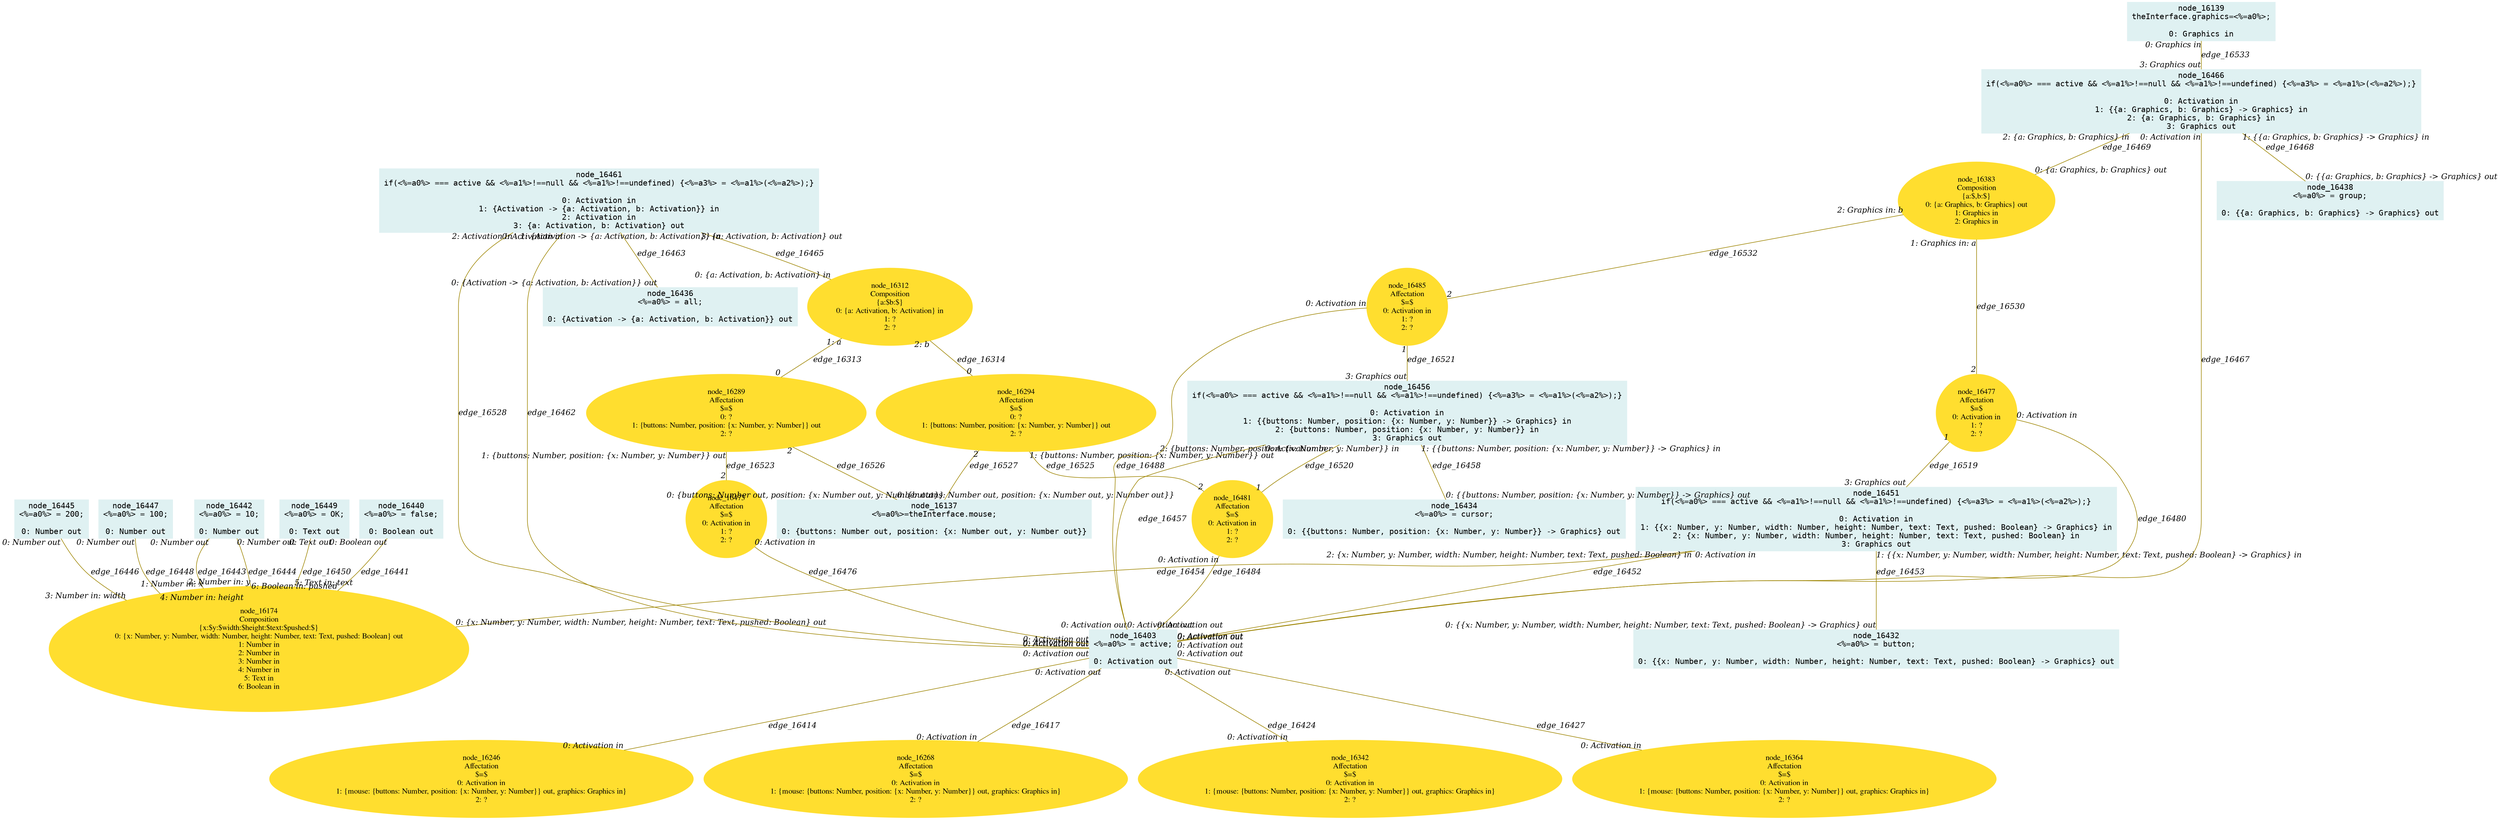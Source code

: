 digraph g{node_16137 [shape="box", style="filled", color="#dff1f2", fontname="Courier", label="node_16137
<%=a0%>=theInterface.mouse;

0: {buttons: Number out, position: {x: Number out, y: Number out}}" ]
node_16139 [shape="box", style="filled", color="#dff1f2", fontname="Courier", label="node_16139
theInterface.graphics=<%=a0%>;

0: Graphics in" ]
node_16174 [shape="ellipse", style="filled", color="#ffde2f", fontname="Times", label="node_16174
Composition
{x:$y:$width:$height:$text:$pushed:$}
0: {x: Number, y: Number, width: Number, height: Number, text: Text, pushed: Boolean} out
1: Number in
2: Number in
3: Number in
4: Number in
5: Text in
6: Boolean in" ]
node_16246 [shape="ellipse", style="filled", color="#ffde2f", fontname="Times", label="node_16246
Affectation
$=$
0: Activation in
1: {mouse: {buttons: Number, position: {x: Number, y: Number}} out, graphics: Graphics in}
2: ?" ]
node_16268 [shape="ellipse", style="filled", color="#ffde2f", fontname="Times", label="node_16268
Affectation
$=$
0: Activation in
1: {mouse: {buttons: Number, position: {x: Number, y: Number}} out, graphics: Graphics in}
2: ?" ]
node_16289 [shape="ellipse", style="filled", color="#ffde2f", fontname="Times", label="node_16289
Affectation
$=$
0: ?
1: {buttons: Number, position: {x: Number, y: Number}} out
2: ?" ]
node_16294 [shape="ellipse", style="filled", color="#ffde2f", fontname="Times", label="node_16294
Affectation
$=$
0: ?
1: {buttons: Number, position: {x: Number, y: Number}} out
2: ?" ]
node_16312 [shape="ellipse", style="filled", color="#ffde2f", fontname="Times", label="node_16312
Composition
{a:$b:$}
0: {a: Activation, b: Activation} in
1: ?
2: ?" ]
node_16342 [shape="ellipse", style="filled", color="#ffde2f", fontname="Times", label="node_16342
Affectation
$=$
0: Activation in
1: {mouse: {buttons: Number, position: {x: Number, y: Number}} out, graphics: Graphics in}
2: ?" ]
node_16364 [shape="ellipse", style="filled", color="#ffde2f", fontname="Times", label="node_16364
Affectation
$=$
0: Activation in
1: {mouse: {buttons: Number, position: {x: Number, y: Number}} out, graphics: Graphics in}
2: ?" ]
node_16383 [shape="ellipse", style="filled", color="#ffde2f", fontname="Times", label="node_16383
Composition
{a:$,b:$}
0: {a: Graphics, b: Graphics} out
1: Graphics in
2: Graphics in" ]
node_16403 [shape="box", style="filled", color="#dff1f2", fontname="Courier", label="node_16403
<%=a0%> = active;

0: Activation out" ]
node_16432 [shape="box", style="filled", color="#dff1f2", fontname="Courier", label="node_16432
<%=a0%> = button;

0: {{x: Number, y: Number, width: Number, height: Number, text: Text, pushed: Boolean} -> Graphics} out" ]
node_16434 [shape="box", style="filled", color="#dff1f2", fontname="Courier", label="node_16434
<%=a0%> = cursor;

0: {{buttons: Number, position: {x: Number, y: Number}} -> Graphics} out" ]
node_16436 [shape="box", style="filled", color="#dff1f2", fontname="Courier", label="node_16436
<%=a0%> = all;

0: {Activation -> {a: Activation, b: Activation}} out" ]
node_16438 [shape="box", style="filled", color="#dff1f2", fontname="Courier", label="node_16438
<%=a0%> = group;

0: {{a: Graphics, b: Graphics} -> Graphics} out" ]
node_16440 [shape="box", style="filled", color="#dff1f2", fontname="Courier", label="node_16440
<%=a0%> = false;

0: Boolean out" ]
node_16442 [shape="box", style="filled", color="#dff1f2", fontname="Courier", label="node_16442
<%=a0%> = 10;

0: Number out" ]
node_16445 [shape="box", style="filled", color="#dff1f2", fontname="Courier", label="node_16445
<%=a0%> = 200;

0: Number out" ]
node_16447 [shape="box", style="filled", color="#dff1f2", fontname="Courier", label="node_16447
<%=a0%> = 100;

0: Number out" ]
node_16449 [shape="box", style="filled", color="#dff1f2", fontname="Courier", label="node_16449
<%=a0%> = OK;

0: Text out" ]
node_16451 [shape="box", style="filled", color="#dff1f2", fontname="Courier", label="node_16451
if(<%=a0%> === active && <%=a1%>!==null && <%=a1%>!==undefined) {<%=a3%> = <%=a1%>(<%=a2%>);}

0: Activation in
1: {{x: Number, y: Number, width: Number, height: Number, text: Text, pushed: Boolean} -> Graphics} in
2: {x: Number, y: Number, width: Number, height: Number, text: Text, pushed: Boolean} in
3: Graphics out" ]
node_16456 [shape="box", style="filled", color="#dff1f2", fontname="Courier", label="node_16456
if(<%=a0%> === active && <%=a1%>!==null && <%=a1%>!==undefined) {<%=a3%> = <%=a1%>(<%=a2%>);}

0: Activation in
1: {{buttons: Number, position: {x: Number, y: Number}} -> Graphics} in
2: {buttons: Number, position: {x: Number, y: Number}} in
3: Graphics out" ]
node_16461 [shape="box", style="filled", color="#dff1f2", fontname="Courier", label="node_16461
if(<%=a0%> === active && <%=a1%>!==null && <%=a1%>!==undefined) {<%=a3%> = <%=a1%>(<%=a2%>);}

0: Activation in
1: {Activation -> {a: Activation, b: Activation}} in
2: Activation in
3: {a: Activation, b: Activation} out" ]
node_16466 [shape="box", style="filled", color="#dff1f2", fontname="Courier", label="node_16466
if(<%=a0%> === active && <%=a1%>!==null && <%=a1%>!==undefined) {<%=a3%> = <%=a1%>(<%=a2%>);}

0: Activation in
1: {{a: Graphics, b: Graphics} -> Graphics} in
2: {a: Graphics, b: Graphics} in
3: Graphics out" ]
node_16473 [shape="ellipse", style="filled", color="#ffde2f", fontname="Times", label="node_16473
Affectation
$=$
0: Activation in
1: ?
2: ?" ]
node_16477 [shape="ellipse", style="filled", color="#ffde2f", fontname="Times", label="node_16477
Affectation
$=$
0: Activation in
1: ?
2: ?" ]
node_16481 [shape="ellipse", style="filled", color="#ffde2f", fontname="Times", label="node_16481
Affectation
$=$
0: Activation in
1: ?
2: ?" ]
node_16485 [shape="ellipse", style="filled", color="#ffde2f", fontname="Times", label="node_16485
Affectation
$=$
0: Activation in
1: ?
2: ?" ]
node_16312 -> node_16289 [dir=none, arrowHead=none, fontname="Times-Italic", arrowsize=1, color="#9d8400", label="edge_16313",  headlabel="0", taillabel="1: a" ]
node_16312 -> node_16294 [dir=none, arrowHead=none, fontname="Times-Italic", arrowsize=1, color="#9d8400", label="edge_16314",  headlabel="0", taillabel="2: b" ]
node_16403 -> node_16246 [dir=none, arrowHead=none, fontname="Times-Italic", arrowsize=1, color="#9d8400", label="edge_16414",  headlabel="0: Activation in", taillabel="0: Activation out" ]
node_16403 -> node_16268 [dir=none, arrowHead=none, fontname="Times-Italic", arrowsize=1, color="#9d8400", label="edge_16417",  headlabel="0: Activation in", taillabel="0: Activation out" ]
node_16403 -> node_16342 [dir=none, arrowHead=none, fontname="Times-Italic", arrowsize=1, color="#9d8400", label="edge_16424",  headlabel="0: Activation in", taillabel="0: Activation out" ]
node_16403 -> node_16364 [dir=none, arrowHead=none, fontname="Times-Italic", arrowsize=1, color="#9d8400", label="edge_16427",  headlabel="0: Activation in", taillabel="0: Activation out" ]
node_16440 -> node_16174 [dir=none, arrowHead=none, fontname="Times-Italic", arrowsize=1, color="#9d8400", label="edge_16441",  headlabel="6: Boolean in: pushed", taillabel="0: Boolean out" ]
node_16442 -> node_16174 [dir=none, arrowHead=none, fontname="Times-Italic", arrowsize=1, color="#9d8400", label="edge_16443",  headlabel="1: Number in: x", taillabel="0: Number out" ]
node_16442 -> node_16174 [dir=none, arrowHead=none, fontname="Times-Italic", arrowsize=1, color="#9d8400", label="edge_16444",  headlabel="2: Number in: y", taillabel="0: Number out" ]
node_16445 -> node_16174 [dir=none, arrowHead=none, fontname="Times-Italic", arrowsize=1, color="#9d8400", label="edge_16446",  headlabel="3: Number in: width", taillabel="0: Number out" ]
node_16447 -> node_16174 [dir=none, arrowHead=none, fontname="Times-Italic", arrowsize=1, color="#9d8400", label="edge_16448",  headlabel="4: Number in: height", taillabel="0: Number out" ]
node_16449 -> node_16174 [dir=none, arrowHead=none, fontname="Times-Italic", arrowsize=1, color="#9d8400", label="edge_16450",  headlabel="5: Text in: text", taillabel="0: Text out" ]
node_16451 -> node_16403 [dir=none, arrowHead=none, fontname="Times-Italic", arrowsize=1, color="#9d8400", label="edge_16452",  headlabel="0: Activation out", taillabel="0: Activation in" ]
node_16451 -> node_16432 [dir=none, arrowHead=none, fontname="Times-Italic", arrowsize=1, color="#9d8400", label="edge_16453",  headlabel="0: {{x: Number, y: Number, width: Number, height: Number, text: Text, pushed: Boolean} -> Graphics} out", taillabel="1: {{x: Number, y: Number, width: Number, height: Number, text: Text, pushed: Boolean} -> Graphics} in" ]
node_16451 -> node_16174 [dir=none, arrowHead=none, fontname="Times-Italic", arrowsize=1, color="#9d8400", label="edge_16454",  headlabel="0: {x: Number, y: Number, width: Number, height: Number, text: Text, pushed: Boolean} out", taillabel="2: {x: Number, y: Number, width: Number, height: Number, text: Text, pushed: Boolean} in" ]
node_16456 -> node_16403 [dir=none, arrowHead=none, fontname="Times-Italic", arrowsize=1, color="#9d8400", label="edge_16457",  headlabel="0: Activation out", taillabel="0: Activation in" ]
node_16456 -> node_16434 [dir=none, arrowHead=none, fontname="Times-Italic", arrowsize=1, color="#9d8400", label="edge_16458",  headlabel="0: {{buttons: Number, position: {x: Number, y: Number}} -> Graphics} out", taillabel="1: {{buttons: Number, position: {x: Number, y: Number}} -> Graphics} in" ]
node_16461 -> node_16403 [dir=none, arrowHead=none, fontname="Times-Italic", arrowsize=1, color="#9d8400", label="edge_16462",  headlabel="0: Activation out", taillabel="0: Activation in" ]
node_16461 -> node_16436 [dir=none, arrowHead=none, fontname="Times-Italic", arrowsize=1, color="#9d8400", label="edge_16463",  headlabel="0: {Activation -> {a: Activation, b: Activation}} out", taillabel="1: {Activation -> {a: Activation, b: Activation}} in" ]
node_16461 -> node_16312 [dir=none, arrowHead=none, fontname="Times-Italic", arrowsize=1, color="#9d8400", label="edge_16465",  headlabel="0: {a: Activation, b: Activation} in", taillabel="3: {a: Activation, b: Activation} out" ]
node_16466 -> node_16403 [dir=none, arrowHead=none, fontname="Times-Italic", arrowsize=1, color="#9d8400", label="edge_16467",  headlabel="0: Activation out", taillabel="0: Activation in" ]
node_16466 -> node_16438 [dir=none, arrowHead=none, fontname="Times-Italic", arrowsize=1, color="#9d8400", label="edge_16468",  headlabel="0: {{a: Graphics, b: Graphics} -> Graphics} out", taillabel="1: {{a: Graphics, b: Graphics} -> Graphics} in" ]
node_16466 -> node_16383 [dir=none, arrowHead=none, fontname="Times-Italic", arrowsize=1, color="#9d8400", label="edge_16469",  headlabel="0: {a: Graphics, b: Graphics} out", taillabel="2: {a: Graphics, b: Graphics} in" ]
node_16473 -> node_16403 [dir=none, arrowHead=none, fontname="Times-Italic", arrowsize=1, color="#9d8400", label="edge_16476",  headlabel="0: Activation out", taillabel="0: Activation in" ]
node_16477 -> node_16403 [dir=none, arrowHead=none, fontname="Times-Italic", arrowsize=1, color="#9d8400", label="edge_16480",  headlabel="0: Activation out", taillabel="0: Activation in" ]
node_16481 -> node_16403 [dir=none, arrowHead=none, fontname="Times-Italic", arrowsize=1, color="#9d8400", label="edge_16484",  headlabel="0: Activation out", taillabel="0: Activation in" ]
node_16485 -> node_16403 [dir=none, arrowHead=none, fontname="Times-Italic", arrowsize=1, color="#9d8400", label="edge_16488",  headlabel="0: Activation out", taillabel="0: Activation in" ]
node_16477 -> node_16451 [dir=none, arrowHead=none, fontname="Times-Italic", arrowsize=1, color="#9d8400", label="edge_16519",  headlabel="3: Graphics out", taillabel="1" ]
node_16456 -> node_16481 [dir=none, arrowHead=none, fontname="Times-Italic", arrowsize=1, color="#9d8400", label="edge_16520",  headlabel="1", taillabel="2: {buttons: Number, position: {x: Number, y: Number}} in" ]
node_16485 -> node_16456 [dir=none, arrowHead=none, fontname="Times-Italic", arrowsize=1, color="#9d8400", label="edge_16521",  headlabel="3: Graphics out", taillabel="1" ]
node_16289 -> node_16473 [dir=none, arrowHead=none, fontname="Times-Italic", arrowsize=1, color="#9d8400", label="edge_16523",  headlabel="2", taillabel="1: {buttons: Number, position: {x: Number, y: Number}} out" ]
node_16294 -> node_16481 [dir=none, arrowHead=none, fontname="Times-Italic", arrowsize=1, color="#9d8400", label="edge_16525",  headlabel="2", taillabel="1: {buttons: Number, position: {x: Number, y: Number}} out" ]
node_16289 -> node_16137 [dir=none, arrowHead=none, fontname="Times-Italic", arrowsize=1, color="#9d8400", label="edge_16526",  headlabel="0: {buttons: Number out, position: {x: Number out, y: Number out}}", taillabel="2" ]
node_16294 -> node_16137 [dir=none, arrowHead=none, fontname="Times-Italic", arrowsize=1, color="#9d8400", label="edge_16527",  headlabel="0: {buttons: Number out, position: {x: Number out, y: Number out}}", taillabel="2" ]
node_16461 -> node_16403 [dir=none, arrowHead=none, fontname="Times-Italic", arrowsize=1, color="#9d8400", label="edge_16528",  headlabel="0: Activation out", taillabel="2: Activation in" ]
node_16383 -> node_16477 [dir=none, arrowHead=none, fontname="Times-Italic", arrowsize=1, color="#9d8400", label="edge_16530",  headlabel="2", taillabel="1: Graphics in: a" ]
node_16383 -> node_16485 [dir=none, arrowHead=none, fontname="Times-Italic", arrowsize=1, color="#9d8400", label="edge_16532",  headlabel="2", taillabel="2: Graphics in: b" ]
node_16139 -> node_16466 [dir=none, arrowHead=none, fontname="Times-Italic", arrowsize=1, color="#9d8400", label="edge_16533",  headlabel="3: Graphics out", taillabel="0: Graphics in" ]
}